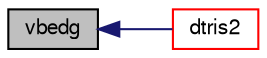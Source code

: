digraph "vbedg"
{
  bgcolor="transparent";
  edge [fontname="FreeSans",fontsize="10",labelfontname="FreeSans",labelfontsize="10"];
  node [fontname="FreeSans",fontsize="10",shape=record];
  rankdir="LR";
  Node822 [label="vbedg",height=0.2,width=0.4,color="black", fillcolor="grey75", style="filled", fontcolor="black"];
  Node822 -> Node823 [dir="back",color="midnightblue",fontsize="10",style="solid",fontname="FreeSans"];
  Node823 [label="dtris2",height=0.2,width=0.4,color="red",URL="$a08249.html#a13fa54ae02d52751a5b943d4b39c45bc"];
}
